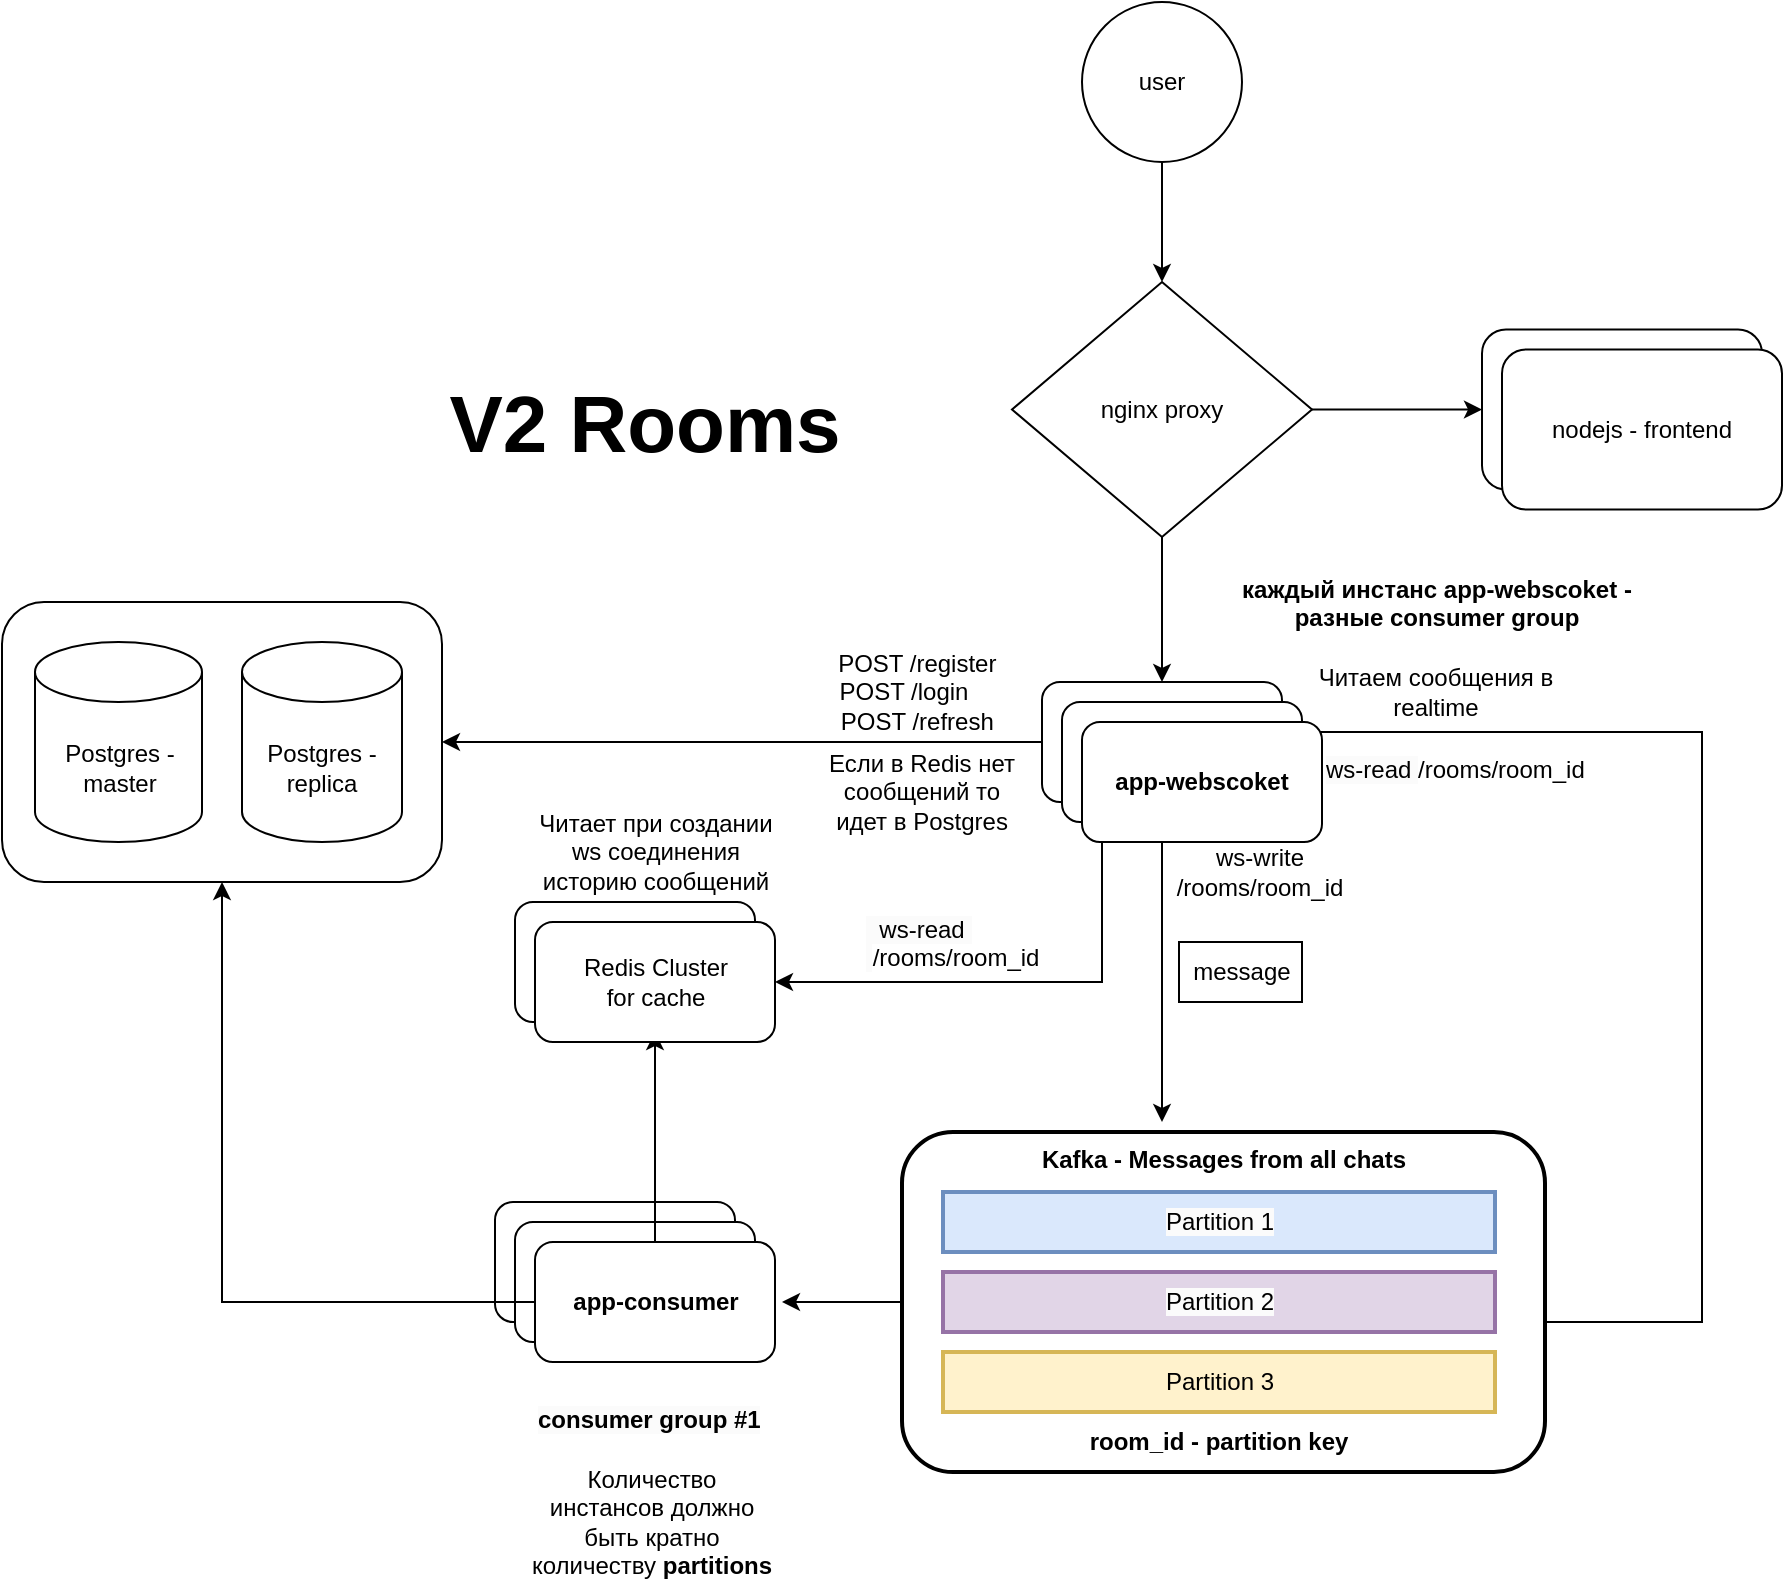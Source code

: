 <mxfile version="24.2.7" type="device">
  <diagram id="dVvoIW_L2ZeXK6EoiIaQ" name="Page-1">
    <mxGraphModel dx="1363" dy="866" grid="1" gridSize="10" guides="1" tooltips="1" connect="1" arrows="1" fold="1" page="1" pageScale="1" pageWidth="827" pageHeight="1169" math="0" shadow="0">
      <root>
        <mxCell id="0" />
        <mxCell id="1" parent="0" />
        <mxCell id="V2kGCIOV-SWiBUG3oY8C-50" style="edgeStyle=orthogonalEdgeStyle;rounded=0;orthogonalLoop=1;jettySize=auto;html=1;" parent="1" source="gXMzRmbCBZJjR22APG0Y-1" edge="1">
          <mxGeometry relative="1" as="geometry">
            <mxPoint x="900" y="610" as="targetPoint" />
          </mxGeometry>
        </mxCell>
        <mxCell id="V2kGCIOV-SWiBUG3oY8C-56" style="edgeStyle=orthogonalEdgeStyle;rounded=0;orthogonalLoop=1;jettySize=auto;html=1;exitX=0;exitY=0.5;exitDx=0;exitDy=0;entryX=1;entryY=0.5;entryDx=0;entryDy=0;" parent="1" source="gXMzRmbCBZJjR22APG0Y-1" target="V2kGCIOV-SWiBUG3oY8C-45" edge="1">
          <mxGeometry relative="1" as="geometry" />
        </mxCell>
        <mxCell id="V2kGCIOV-SWiBUG3oY8C-94" style="edgeStyle=orthogonalEdgeStyle;rounded=0;orthogonalLoop=1;jettySize=auto;html=1;exitX=0.25;exitY=1;exitDx=0;exitDy=0;entryX=1;entryY=0.5;entryDx=0;entryDy=0;" parent="1" source="gXMzRmbCBZJjR22APG0Y-1" target="V2kGCIOV-SWiBUG3oY8C-93" edge="1">
          <mxGeometry relative="1" as="geometry" />
        </mxCell>
        <mxCell id="gXMzRmbCBZJjR22APG0Y-1" value="&lt;b&gt;app-webscoket&lt;/b&gt;" style="rounded=1;whiteSpace=wrap;html=1;" parent="1" vertex="1">
          <mxGeometry x="840" y="390" width="120" height="60" as="geometry" />
        </mxCell>
        <mxCell id="FPiF2-erJeEUC9mxgl_W-9" style="edgeStyle=orthogonalEdgeStyle;rounded=0;orthogonalLoop=1;jettySize=auto;html=1;" edge="1" parent="1" source="V2kGCIOV-SWiBUG3oY8C-1">
          <mxGeometry relative="1" as="geometry">
            <mxPoint x="900" y="190" as="targetPoint" />
          </mxGeometry>
        </mxCell>
        <mxCell id="V2kGCIOV-SWiBUG3oY8C-1" value="user" style="ellipse;whiteSpace=wrap;html=1;aspect=fixed;" parent="1" vertex="1">
          <mxGeometry x="860" y="50" width="80" height="80" as="geometry" />
        </mxCell>
        <mxCell id="V2kGCIOV-SWiBUG3oY8C-3" value="" style="rounded=1;whiteSpace=wrap;html=1;" parent="1" vertex="1">
          <mxGeometry x="566.5" y="650" width="120" height="60" as="geometry" />
        </mxCell>
        <mxCell id="V2kGCIOV-SWiBUG3oY8C-7" value="" style="rounded=1;whiteSpace=wrap;html=1;" parent="1" vertex="1">
          <mxGeometry x="576.5" y="660" width="120" height="60" as="geometry" />
        </mxCell>
        <mxCell id="V2kGCIOV-SWiBUG3oY8C-53" style="edgeStyle=orthogonalEdgeStyle;rounded=0;orthogonalLoop=1;jettySize=auto;html=1;" parent="1" source="V2kGCIOV-SWiBUG3oY8C-8" target="V2kGCIOV-SWiBUG3oY8C-45" edge="1">
          <mxGeometry relative="1" as="geometry">
            <mxPoint x="525" y="550" as="targetPoint" />
          </mxGeometry>
        </mxCell>
        <mxCell id="V2kGCIOV-SWiBUG3oY8C-80" style="edgeStyle=orthogonalEdgeStyle;rounded=0;orthogonalLoop=1;jettySize=auto;html=1;entryX=0.5;entryY=1;entryDx=0;entryDy=0;" parent="1" source="V2kGCIOV-SWiBUG3oY8C-8" edge="1">
          <mxGeometry relative="1" as="geometry">
            <mxPoint x="646.5" y="565" as="targetPoint" />
          </mxGeometry>
        </mxCell>
        <mxCell id="V2kGCIOV-SWiBUG3oY8C-8" value="&lt;b&gt;app-consumer&lt;/b&gt;" style="rounded=1;whiteSpace=wrap;html=1;" parent="1" vertex="1">
          <mxGeometry x="586.5" y="670" width="120" height="60" as="geometry" />
        </mxCell>
        <mxCell id="V2kGCIOV-SWiBUG3oY8C-49" style="edgeStyle=orthogonalEdgeStyle;rounded=0;orthogonalLoop=1;jettySize=auto;html=1;" parent="1" source="V2kGCIOV-SWiBUG3oY8C-24" edge="1">
          <mxGeometry relative="1" as="geometry">
            <mxPoint x="710" y="700" as="targetPoint" />
          </mxGeometry>
        </mxCell>
        <mxCell id="V2kGCIOV-SWiBUG3oY8C-70" style="edgeStyle=orthogonalEdgeStyle;rounded=0;orthogonalLoop=1;jettySize=auto;html=1;entryX=1;entryY=0.25;entryDx=0;entryDy=0;" parent="1" edge="1">
          <mxGeometry relative="1" as="geometry">
            <mxPoint x="960" y="415" as="targetPoint" />
            <mxPoint x="1091.5" y="710" as="sourcePoint" />
            <Array as="points">
              <mxPoint x="1170" y="710" />
              <mxPoint x="1170" y="415" />
            </Array>
          </mxGeometry>
        </mxCell>
        <mxCell id="V2kGCIOV-SWiBUG3oY8C-24" value="&lt;b&gt;Kafka - Messages from all chats&lt;/b&gt;" style="rounded=1;whiteSpace=wrap;html=1;strokeWidth=2;verticalAlign=top;" parent="1" vertex="1">
          <mxGeometry x="770" y="615" width="321.5" height="170" as="geometry" />
        </mxCell>
        <mxCell id="V2kGCIOV-SWiBUG3oY8C-25" value="&lt;span style=&quot;color: rgb(0, 0, 0); font-family: Helvetica; font-size: 12px; font-style: normal; font-variant-ligatures: normal; font-variant-caps: normal; font-weight: 400; letter-spacing: normal; orphans: 2; text-align: center; text-indent: 0px; text-transform: none; widows: 2; word-spacing: 0px; -webkit-text-stroke-width: 0px; white-space: normal; background-color: rgb(251, 251, 251); text-decoration-thickness: initial; text-decoration-style: initial; text-decoration-color: initial; display: inline !important; float: none;&quot;&gt;Partition 1&lt;/span&gt;" style="rounded=0;whiteSpace=wrap;html=1;strokeWidth=2;fillColor=#dae8fc;strokeColor=#6c8ebf;" parent="1" vertex="1">
          <mxGeometry x="790.5" y="645" width="276" height="30" as="geometry" />
        </mxCell>
        <mxCell id="V2kGCIOV-SWiBUG3oY8C-26" value="&lt;span style=&quot;color: rgb(0, 0, 0); font-family: Helvetica; font-size: 12px; font-style: normal; font-variant-ligatures: normal; font-variant-caps: normal; font-weight: 400; letter-spacing: normal; orphans: 2; text-align: center; text-indent: 0px; text-transform: none; widows: 2; word-spacing: 0px; -webkit-text-stroke-width: 0px; white-space: normal; background-color: rgb(251, 251, 251); text-decoration-thickness: initial; text-decoration-style: initial; text-decoration-color: initial; display: inline !important; float: none;&quot;&gt;Partition 2&lt;/span&gt;" style="rounded=0;whiteSpace=wrap;html=1;strokeWidth=2;fillColor=#e1d5e7;strokeColor=#9673a6;" parent="1" vertex="1">
          <mxGeometry x="790.5" y="685" width="276" height="30" as="geometry" />
        </mxCell>
        <mxCell id="V2kGCIOV-SWiBUG3oY8C-27" value="Partition 3" style="rounded=0;whiteSpace=wrap;html=1;strokeWidth=2;fillColor=#fff2cc;strokeColor=#d6b656;" parent="1" vertex="1">
          <mxGeometry x="790.5" y="725" width="276" height="30" as="geometry" />
        </mxCell>
        <mxCell id="V2kGCIOV-SWiBUG3oY8C-40" value="&lt;b&gt;room_id - partition key&lt;/b&gt;" style="text;strokeColor=none;align=center;fillColor=none;html=1;verticalAlign=middle;whiteSpace=wrap;rounded=0;" parent="1" vertex="1">
          <mxGeometry x="844" y="755" width="169" height="30" as="geometry" />
        </mxCell>
        <mxCell id="V2kGCIOV-SWiBUG3oY8C-45" value="" style="rounded=1;whiteSpace=wrap;html=1;" parent="1" vertex="1">
          <mxGeometry x="320" y="350" width="220" height="140" as="geometry" />
        </mxCell>
        <mxCell id="V2kGCIOV-SWiBUG3oY8C-47" value="Postgres - replica" style="shape=cylinder3;whiteSpace=wrap;html=1;boundedLbl=1;backgroundOutline=1;size=15;" parent="1" vertex="1">
          <mxGeometry x="440" y="370" width="80" height="100" as="geometry" />
        </mxCell>
        <mxCell id="V2kGCIOV-SWiBUG3oY8C-48" value="Postgres - master" style="shape=cylinder3;whiteSpace=wrap;html=1;boundedLbl=1;backgroundOutline=1;size=15;" parent="1" vertex="1">
          <mxGeometry x="336.5" y="370" width="83.5" height="100" as="geometry" />
        </mxCell>
        <mxCell id="V2kGCIOV-SWiBUG3oY8C-51" value="message" style="rounded=0;whiteSpace=wrap;html=1;rotation=0;" parent="1" vertex="1">
          <mxGeometry x="908.5" y="520" width="61.5" height="30" as="geometry" />
        </mxCell>
        <mxCell id="V2kGCIOV-SWiBUG3oY8C-61" value="ws-write /rooms/room_id" style="text;strokeColor=none;align=center;fillColor=none;html=1;verticalAlign=middle;whiteSpace=wrap;rounded=0;" parent="1" vertex="1">
          <mxGeometry x="908.5" y="470" width="80" height="30" as="geometry" />
        </mxCell>
        <mxCell id="V2kGCIOV-SWiBUG3oY8C-65" value="&amp;nbsp; &amp;nbsp; POST /register&lt;div&gt;POST /login&lt;div&gt;&amp;nbsp; &amp;nbsp; POST /refresh&lt;/div&gt;&lt;/div&gt;" style="text;strokeColor=none;align=center;fillColor=none;html=1;verticalAlign=middle;whiteSpace=wrap;rounded=0;" parent="1" vertex="1">
          <mxGeometry x="720" y="380" width="101.5" height="30" as="geometry" />
        </mxCell>
        <mxCell id="V2kGCIOV-SWiBUG3oY8C-78" value="&lt;span style=&quot;color: rgb(0, 0, 0); font-family: Helvetica; font-size: 12px; font-style: normal; font-variant-ligatures: normal; font-variant-caps: normal; font-weight: 400; letter-spacing: normal; orphans: 2; text-align: center; text-indent: 0px; text-transform: none; widows: 2; word-spacing: 0px; -webkit-text-stroke-width: 0px; white-space: normal; background-color: rgb(251, 251, 251); text-decoration-thickness: initial; text-decoration-style: initial; text-decoration-color: initial; display: inline !important; float: none;&quot;&gt;ws-read&amp;nbsp;&lt;/span&gt;&lt;span style=&quot;text-align: center;&quot;&gt;/rooms/room_id&lt;/span&gt;" style="text;whiteSpace=wrap;html=1;" parent="1" vertex="1">
          <mxGeometry x="980" y="420" width="140" height="40" as="geometry" />
        </mxCell>
        <mxCell id="V2kGCIOV-SWiBUG3oY8C-79" value="&lt;span style=&quot;color: rgb(0, 0, 0); font-family: Helvetica; font-size: 12px; font-style: normal; font-variant-ligatures: normal; font-variant-caps: normal; font-weight: 400; letter-spacing: normal; orphans: 2; text-align: center; text-indent: 0px; text-transform: none; widows: 2; word-spacing: 0px; -webkit-text-stroke-width: 0px; white-space: normal; background-color: rgb(251, 251, 251); text-decoration-thickness: initial; text-decoration-style: initial; text-decoration-color: initial; display: inline !important; float: none;&quot;&gt;&amp;nbsp; ws-read&amp;nbsp; &amp;nbsp;&lt;/span&gt;&lt;span style=&quot;text-align: center;&quot;&gt;/rooms/room_id&lt;/span&gt;" style="text;whiteSpace=wrap;html=1;" parent="1" vertex="1">
          <mxGeometry x="750" y="500" width="80" height="60" as="geometry" />
        </mxCell>
        <mxCell id="V2kGCIOV-SWiBUG3oY8C-83" value="Читает при создании ws соединения историю сообщений" style="text;strokeColor=none;align=center;fillColor=none;html=1;verticalAlign=middle;whiteSpace=wrap;rounded=0;" parent="1" vertex="1">
          <mxGeometry x="579.75" y="460" width="133.5" height="30" as="geometry" />
        </mxCell>
        <mxCell id="V2kGCIOV-SWiBUG3oY8C-84" value="Читаем сообщения в realtime" style="text;strokeColor=none;align=center;fillColor=none;html=1;verticalAlign=middle;whiteSpace=wrap;rounded=0;" parent="1" vertex="1">
          <mxGeometry x="970" y="380" width="133.5" height="30" as="geometry" />
        </mxCell>
        <mxCell id="V2kGCIOV-SWiBUG3oY8C-86" value="&lt;b style=&quot;forced-color-adjust: none; color: rgb(0, 0, 0); font-family: Helvetica; font-size: 12px; font-style: normal; font-variant-ligatures: normal; font-variant-caps: normal; letter-spacing: normal; orphans: 2; text-align: center; text-indent: 0px; text-transform: none; widows: 2; word-spacing: 0px; -webkit-text-stroke-width: 0px; white-space: normal; background-color: rgb(251, 251, 251); text-decoration-thickness: initial; text-decoration-style: initial; text-decoration-color: initial;&quot;&gt;consumer group #1&lt;/b&gt;" style="text;whiteSpace=wrap;html=1;" parent="1" vertex="1">
          <mxGeometry x="586" y="745" width="121" height="40" as="geometry" />
        </mxCell>
        <mxCell id="V2kGCIOV-SWiBUG3oY8C-87" value="&lt;div style=&quot;text-align: center;&quot;&gt;&lt;b&gt;каждый инстанс&amp;nbsp;&lt;/b&gt;&lt;b style=&quot;background-color: initial;&quot;&gt;app-webscoket&lt;/b&gt;&lt;b style=&quot;background-color: initial;&quot;&gt;&amp;nbsp;- разные&amp;nbsp;&lt;/b&gt;&lt;b style=&quot;background-color: initial;&quot;&gt;consumer group&lt;/b&gt;&lt;/div&gt;" style="text;whiteSpace=wrap;html=1;" parent="1" vertex="1">
          <mxGeometry x="935.12" y="330" width="203.25" height="40" as="geometry" />
        </mxCell>
        <mxCell id="V2kGCIOV-SWiBUG3oY8C-91" value="Количество инстансов должно быть кратно количеству&amp;nbsp;&lt;b&gt;partitions&lt;/b&gt;" style="text;strokeColor=none;align=center;fillColor=none;html=1;verticalAlign=middle;whiteSpace=wrap;rounded=0;" parent="1" vertex="1">
          <mxGeometry x="593" y="775" width="103.5" height="70" as="geometry" />
        </mxCell>
        <mxCell id="V2kGCIOV-SWiBUG3oY8C-92" value="" style="rounded=1;whiteSpace=wrap;html=1;" parent="1" vertex="1">
          <mxGeometry x="576.5" y="500" width="120" height="60" as="geometry" />
        </mxCell>
        <mxCell id="V2kGCIOV-SWiBUG3oY8C-93" value="Redis Cluster&lt;div&gt;for cache&lt;/div&gt;" style="rounded=1;whiteSpace=wrap;html=1;" parent="1" vertex="1">
          <mxGeometry x="586.5" y="510" width="120" height="60" as="geometry" />
        </mxCell>
        <mxCell id="V2kGCIOV-SWiBUG3oY8C-95" value="&lt;h1&gt;&lt;font style=&quot;font-size: 40px;&quot;&gt;V2 Rooms&lt;/font&gt;&lt;/h1&gt;" style="text;strokeColor=none;align=center;fillColor=none;html=1;verticalAlign=middle;whiteSpace=wrap;rounded=0;" parent="1" vertex="1">
          <mxGeometry x="533" y="245" width="217" height="30" as="geometry" />
        </mxCell>
        <mxCell id="hsJ_QFFRe8ZlSlVWmozC-1" value="Если в Redis нет сообщений то идет в Postgres" style="text;strokeColor=none;align=center;fillColor=none;html=1;verticalAlign=middle;whiteSpace=wrap;rounded=0;" parent="1" vertex="1">
          <mxGeometry x="730" y="430" width="100" height="30" as="geometry" />
        </mxCell>
        <mxCell id="FPiF2-erJeEUC9mxgl_W-1" value="&lt;b&gt;app-webscoket&lt;/b&gt;" style="rounded=1;whiteSpace=wrap;html=1;" vertex="1" parent="1">
          <mxGeometry x="850" y="400" width="120" height="60" as="geometry" />
        </mxCell>
        <mxCell id="FPiF2-erJeEUC9mxgl_W-2" value="&lt;b&gt;app-webscoket&lt;/b&gt;" style="rounded=1;whiteSpace=wrap;html=1;" vertex="1" parent="1">
          <mxGeometry x="860" y="410" width="120" height="60" as="geometry" />
        </mxCell>
        <mxCell id="FPiF2-erJeEUC9mxgl_W-5" value="nodejs - frontend" style="rounded=1;whiteSpace=wrap;html=1;" vertex="1" parent="1">
          <mxGeometry x="1060" y="213.75" width="140" height="80" as="geometry" />
        </mxCell>
        <mxCell id="FPiF2-erJeEUC9mxgl_W-13" style="edgeStyle=orthogonalEdgeStyle;rounded=0;orthogonalLoop=1;jettySize=auto;html=1;entryX=0.5;entryY=0;entryDx=0;entryDy=0;" edge="1" parent="1" source="FPiF2-erJeEUC9mxgl_W-8" target="gXMzRmbCBZJjR22APG0Y-1">
          <mxGeometry relative="1" as="geometry" />
        </mxCell>
        <mxCell id="FPiF2-erJeEUC9mxgl_W-8" value="nginx proxy" style="rhombus;whiteSpace=wrap;html=1;" vertex="1" parent="1">
          <mxGeometry x="825" y="190" width="150" height="127.5" as="geometry" />
        </mxCell>
        <mxCell id="FPiF2-erJeEUC9mxgl_W-11" style="edgeStyle=orthogonalEdgeStyle;rounded=0;orthogonalLoop=1;jettySize=auto;html=1;entryX=0;entryY=0.5;entryDx=0;entryDy=0;" edge="1" parent="1" source="FPiF2-erJeEUC9mxgl_W-8" target="FPiF2-erJeEUC9mxgl_W-5">
          <mxGeometry relative="1" as="geometry">
            <mxPoint x="1049.04" y="259" as="targetPoint" />
          </mxGeometry>
        </mxCell>
        <mxCell id="FPiF2-erJeEUC9mxgl_W-12" value="nodejs - frontend" style="rounded=1;whiteSpace=wrap;html=1;" vertex="1" parent="1">
          <mxGeometry x="1070" y="223.75" width="140" height="80" as="geometry" />
        </mxCell>
      </root>
    </mxGraphModel>
  </diagram>
</mxfile>

